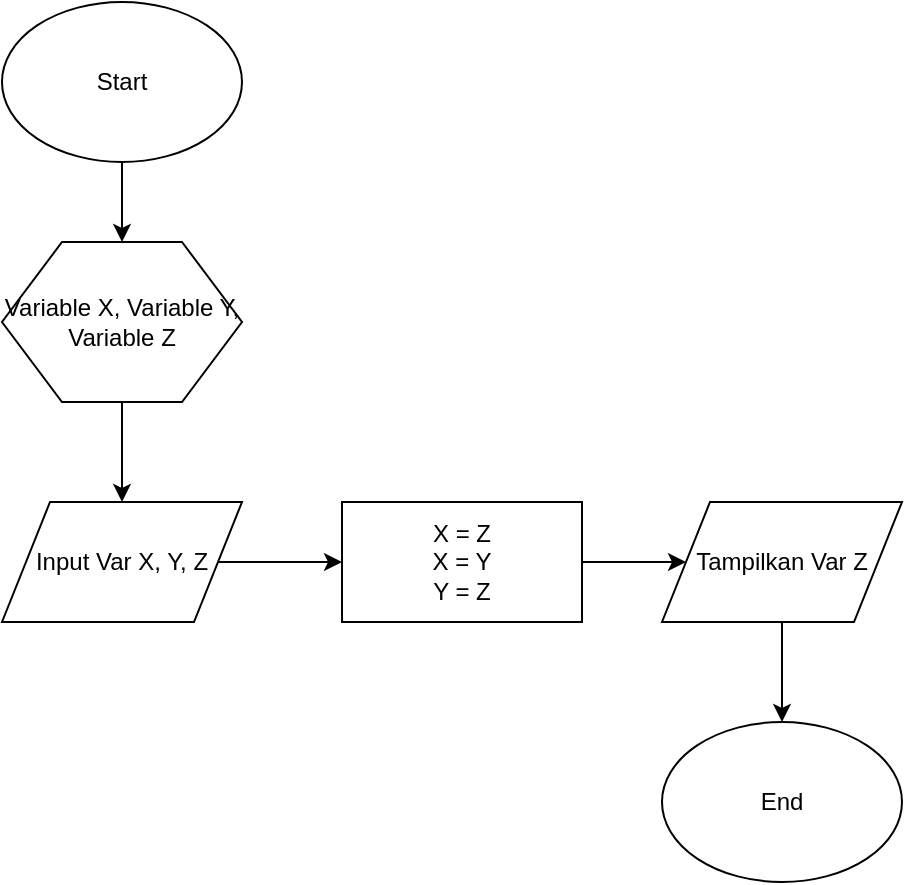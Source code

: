<mxfile version="12.1.3" type="github" pages="1">
  <diagram id="6a731a19-8d31-9384-78a2-239565b7b9f0" name="Page-1">
    <mxGraphModel dx="1005" dy="515" grid="1" gridSize="10" guides="1" tooltips="1" connect="1" arrows="1" fold="1" page="1" pageScale="1" pageWidth="1169" pageHeight="827" background="#ffffff" math="0" shadow="0">
      <root>
        <mxCell id="0"/>
        <mxCell id="1" parent="0"/>
        <mxCell id="eC_WYIJNpsr5yDgWPH35-57" value="" style="edgeStyle=orthogonalEdgeStyle;rounded=0;orthogonalLoop=1;jettySize=auto;html=1;" edge="1" parent="1" source="eC_WYIJNpsr5yDgWPH35-55" target="eC_WYIJNpsr5yDgWPH35-56">
          <mxGeometry relative="1" as="geometry"/>
        </mxCell>
        <mxCell id="eC_WYIJNpsr5yDgWPH35-55" value="Start" style="ellipse;whiteSpace=wrap;html=1;" vertex="1" parent="1">
          <mxGeometry x="350" y="40" width="120" height="80" as="geometry"/>
        </mxCell>
        <mxCell id="eC_WYIJNpsr5yDgWPH35-59" value="" style="edgeStyle=orthogonalEdgeStyle;rounded=0;orthogonalLoop=1;jettySize=auto;html=1;" edge="1" parent="1" source="eC_WYIJNpsr5yDgWPH35-56" target="eC_WYIJNpsr5yDgWPH35-58">
          <mxGeometry relative="1" as="geometry"/>
        </mxCell>
        <mxCell id="eC_WYIJNpsr5yDgWPH35-56" value="Variable X, Variable Y, Variable Z" style="shape=hexagon;perimeter=hexagonPerimeter2;whiteSpace=wrap;html=1;" vertex="1" parent="1">
          <mxGeometry x="350" y="160" width="120" height="80" as="geometry"/>
        </mxCell>
        <mxCell id="eC_WYIJNpsr5yDgWPH35-61" value="" style="edgeStyle=orthogonalEdgeStyle;rounded=0;orthogonalLoop=1;jettySize=auto;html=1;" edge="1" parent="1" source="eC_WYIJNpsr5yDgWPH35-58" target="eC_WYIJNpsr5yDgWPH35-60">
          <mxGeometry relative="1" as="geometry"/>
        </mxCell>
        <mxCell id="eC_WYIJNpsr5yDgWPH35-58" value="Input Var X, Y, Z" style="shape=parallelogram;perimeter=parallelogramPerimeter;whiteSpace=wrap;html=1;" vertex="1" parent="1">
          <mxGeometry x="350" y="290" width="120" height="60" as="geometry"/>
        </mxCell>
        <mxCell id="eC_WYIJNpsr5yDgWPH35-63" value="" style="edgeStyle=orthogonalEdgeStyle;rounded=0;orthogonalLoop=1;jettySize=auto;html=1;" edge="1" parent="1" source="eC_WYIJNpsr5yDgWPH35-60" target="eC_WYIJNpsr5yDgWPH35-62">
          <mxGeometry relative="1" as="geometry"/>
        </mxCell>
        <mxCell id="eC_WYIJNpsr5yDgWPH35-60" value="X = Z&lt;br&gt;X = Y&lt;br&gt;Y = Z" style="rounded=0;whiteSpace=wrap;html=1;" vertex="1" parent="1">
          <mxGeometry x="520" y="290" width="120" height="60" as="geometry"/>
        </mxCell>
        <mxCell id="eC_WYIJNpsr5yDgWPH35-65" value="" style="edgeStyle=orthogonalEdgeStyle;rounded=0;orthogonalLoop=1;jettySize=auto;html=1;" edge="1" parent="1" source="eC_WYIJNpsr5yDgWPH35-62" target="eC_WYIJNpsr5yDgWPH35-64">
          <mxGeometry relative="1" as="geometry"/>
        </mxCell>
        <mxCell id="eC_WYIJNpsr5yDgWPH35-62" value="Tampilkan Var Z" style="shape=parallelogram;perimeter=parallelogramPerimeter;whiteSpace=wrap;html=1;" vertex="1" parent="1">
          <mxGeometry x="680" y="290" width="120" height="60" as="geometry"/>
        </mxCell>
        <mxCell id="eC_WYIJNpsr5yDgWPH35-64" value="End" style="ellipse;whiteSpace=wrap;html=1;" vertex="1" parent="1">
          <mxGeometry x="680" y="400" width="120" height="80" as="geometry"/>
        </mxCell>
      </root>
    </mxGraphModel>
  </diagram>
</mxfile>
